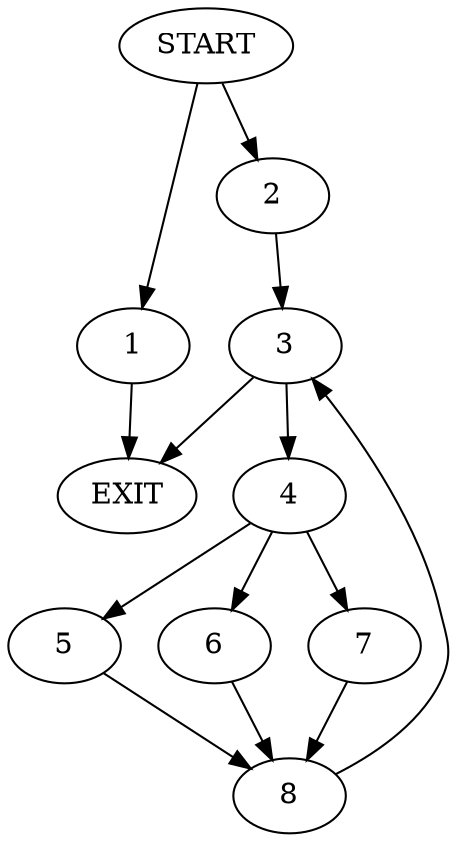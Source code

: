 digraph { 
0 [label="START"];
1;
2;
3;
4;
5;
6;
7;
8;
9[label="EXIT"];
0 -> 2;
0 -> 1;
1 -> 9;
2 -> 3;
3 -> 4;
3 -> 9;
4 -> 7;
4 -> 5;
4:s2 -> 6;
5 -> 8;
6 -> 8;
7 -> 8;
8 -> 3;
}